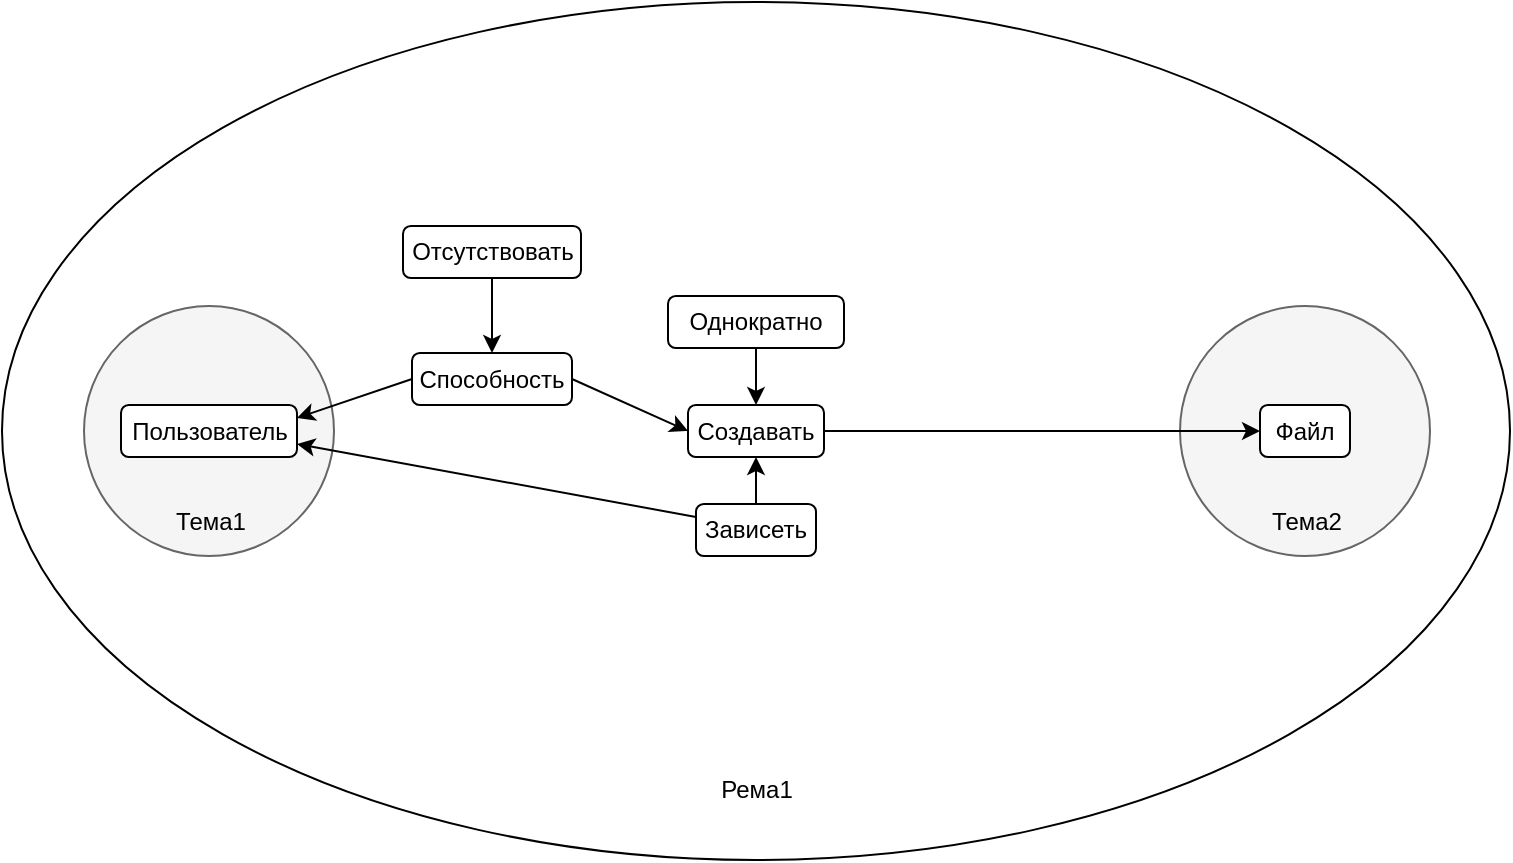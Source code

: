 <mxfile version="12.9.11" type="github">
  <diagram id="xKfU0i_M98cgjOJH_EFo" name="Page-1">
    <mxGraphModel dx="782" dy="437" grid="0" gridSize="10" guides="1" tooltips="1" connect="1" arrows="1" fold="1" page="1" pageScale="1" pageWidth="1169" pageHeight="827" math="0" shadow="0">
      <root>
        <mxCell id="0" />
        <mxCell id="1" parent="0" />
        <mxCell id="J8lNgiGQbVxlIm6GD1Gz-1" value="" style="ellipse;whiteSpace=wrap;html=1;" vertex="1" parent="1">
          <mxGeometry x="31" y="11" width="754" height="429" as="geometry" />
        </mxCell>
        <mxCell id="J8lNgiGQbVxlIm6GD1Gz-2" value="" style="ellipse;whiteSpace=wrap;html=1;aspect=fixed;fillColor=#f5f5f5;strokeColor=#666666;fontColor=#333333;" vertex="1" parent="J8lNgiGQbVxlIm6GD1Gz-1">
          <mxGeometry x="41" y="152" width="125" height="125" as="geometry" />
        </mxCell>
        <mxCell id="J8lNgiGQbVxlIm6GD1Gz-3" value="Тема1" style="text;html=1;align=center;verticalAlign=middle;resizable=0;points=[];autosize=1;" vertex="1" parent="J8lNgiGQbVxlIm6GD1Gz-1">
          <mxGeometry x="81" y="251" width="45" height="18" as="geometry" />
        </mxCell>
        <mxCell id="J8lNgiGQbVxlIm6GD1Gz-4" value="Пользователь" style="rounded=1;whiteSpace=wrap;html=1;" vertex="1" parent="J8lNgiGQbVxlIm6GD1Gz-1">
          <mxGeometry x="59.5" y="201.5" width="88" height="26" as="geometry" />
        </mxCell>
        <mxCell id="J8lNgiGQbVxlIm6GD1Gz-7" value="" style="ellipse;whiteSpace=wrap;html=1;aspect=fixed;fillColor=#f5f5f5;strokeColor=#666666;fontColor=#333333;" vertex="1" parent="J8lNgiGQbVxlIm6GD1Gz-1">
          <mxGeometry x="589" y="152" width="125" height="125" as="geometry" />
        </mxCell>
        <mxCell id="J8lNgiGQbVxlIm6GD1Gz-6" value="Тема2" style="text;html=1;align=center;verticalAlign=middle;resizable=0;points=[];autosize=1;" vertex="1" parent="J8lNgiGQbVxlIm6GD1Gz-1">
          <mxGeometry x="629" y="251" width="45" height="18" as="geometry" />
        </mxCell>
        <mxCell id="J8lNgiGQbVxlIm6GD1Gz-8" value="Файл" style="rounded=1;whiteSpace=wrap;html=1;" vertex="1" parent="J8lNgiGQbVxlIm6GD1Gz-1">
          <mxGeometry x="629" y="201.5" width="45" height="26" as="geometry" />
        </mxCell>
        <mxCell id="J8lNgiGQbVxlIm6GD1Gz-17" style="edgeStyle=none;rounded=0;orthogonalLoop=1;jettySize=auto;html=1;exitX=1;exitY=0.5;exitDx=0;exitDy=0;entryX=0;entryY=0.5;entryDx=0;entryDy=0;" edge="1" parent="J8lNgiGQbVxlIm6GD1Gz-1" source="J8lNgiGQbVxlIm6GD1Gz-10" target="J8lNgiGQbVxlIm6GD1Gz-8">
          <mxGeometry relative="1" as="geometry" />
        </mxCell>
        <mxCell id="J8lNgiGQbVxlIm6GD1Gz-10" value="Создавать" style="rounded=1;whiteSpace=wrap;html=1;" vertex="1" parent="J8lNgiGQbVxlIm6GD1Gz-1">
          <mxGeometry x="343" y="201.5" width="68" height="26" as="geometry" />
        </mxCell>
        <mxCell id="J8lNgiGQbVxlIm6GD1Gz-16" style="edgeStyle=none;rounded=0;orthogonalLoop=1;jettySize=auto;html=1;exitX=0.5;exitY=1;exitDx=0;exitDy=0;entryX=0.5;entryY=0;entryDx=0;entryDy=0;" edge="1" parent="J8lNgiGQbVxlIm6GD1Gz-1" source="J8lNgiGQbVxlIm6GD1Gz-11" target="J8lNgiGQbVxlIm6GD1Gz-10">
          <mxGeometry relative="1" as="geometry" />
        </mxCell>
        <mxCell id="J8lNgiGQbVxlIm6GD1Gz-11" value="Однократно" style="rounded=1;whiteSpace=wrap;html=1;" vertex="1" parent="J8lNgiGQbVxlIm6GD1Gz-1">
          <mxGeometry x="333" y="147" width="88" height="26" as="geometry" />
        </mxCell>
        <mxCell id="J8lNgiGQbVxlIm6GD1Gz-14" style="rounded=0;orthogonalLoop=1;jettySize=auto;html=1;exitX=0;exitY=0.25;exitDx=0;exitDy=0;entryX=1;entryY=0.75;entryDx=0;entryDy=0;" edge="1" parent="J8lNgiGQbVxlIm6GD1Gz-1" source="J8lNgiGQbVxlIm6GD1Gz-13" target="J8lNgiGQbVxlIm6GD1Gz-4">
          <mxGeometry relative="1" as="geometry" />
        </mxCell>
        <mxCell id="J8lNgiGQbVxlIm6GD1Gz-15" style="edgeStyle=none;rounded=0;orthogonalLoop=1;jettySize=auto;html=1;exitX=0.5;exitY=0;exitDx=0;exitDy=0;entryX=0.5;entryY=1;entryDx=0;entryDy=0;" edge="1" parent="J8lNgiGQbVxlIm6GD1Gz-1" source="J8lNgiGQbVxlIm6GD1Gz-13" target="J8lNgiGQbVxlIm6GD1Gz-10">
          <mxGeometry relative="1" as="geometry" />
        </mxCell>
        <mxCell id="J8lNgiGQbVxlIm6GD1Gz-13" value="Зависеть" style="rounded=1;whiteSpace=wrap;html=1;" vertex="1" parent="J8lNgiGQbVxlIm6GD1Gz-1">
          <mxGeometry x="347" y="251" width="60" height="26" as="geometry" />
        </mxCell>
        <mxCell id="J8lNgiGQbVxlIm6GD1Gz-18" value="Рема1" style="text;html=1;align=center;verticalAlign=middle;resizable=0;points=[];autosize=1;" vertex="1" parent="J8lNgiGQbVxlIm6GD1Gz-1">
          <mxGeometry x="354" y="385" width="46" height="18" as="geometry" />
        </mxCell>
        <mxCell id="J8lNgiGQbVxlIm6GD1Gz-23" style="edgeStyle=none;rounded=0;orthogonalLoop=1;jettySize=auto;html=1;exitX=0;exitY=0.5;exitDx=0;exitDy=0;entryX=1;entryY=0.25;entryDx=0;entryDy=0;" edge="1" parent="J8lNgiGQbVxlIm6GD1Gz-1" source="J8lNgiGQbVxlIm6GD1Gz-20" target="J8lNgiGQbVxlIm6GD1Gz-4">
          <mxGeometry relative="1" as="geometry" />
        </mxCell>
        <mxCell id="J8lNgiGQbVxlIm6GD1Gz-24" style="edgeStyle=none;rounded=0;orthogonalLoop=1;jettySize=auto;html=1;exitX=1;exitY=0.5;exitDx=0;exitDy=0;entryX=0;entryY=0.5;entryDx=0;entryDy=0;" edge="1" parent="J8lNgiGQbVxlIm6GD1Gz-1" source="J8lNgiGQbVxlIm6GD1Gz-20" target="J8lNgiGQbVxlIm6GD1Gz-10">
          <mxGeometry relative="1" as="geometry" />
        </mxCell>
        <mxCell id="J8lNgiGQbVxlIm6GD1Gz-20" value="Способность" style="rounded=1;whiteSpace=wrap;html=1;" vertex="1" parent="J8lNgiGQbVxlIm6GD1Gz-1">
          <mxGeometry x="205" y="175.5" width="80" height="26" as="geometry" />
        </mxCell>
        <mxCell id="J8lNgiGQbVxlIm6GD1Gz-22" style="edgeStyle=none;rounded=0;orthogonalLoop=1;jettySize=auto;html=1;exitX=0.5;exitY=1;exitDx=0;exitDy=0;entryX=0.5;entryY=0;entryDx=0;entryDy=0;" edge="1" parent="J8lNgiGQbVxlIm6GD1Gz-1" source="J8lNgiGQbVxlIm6GD1Gz-21" target="J8lNgiGQbVxlIm6GD1Gz-20">
          <mxGeometry relative="1" as="geometry" />
        </mxCell>
        <mxCell id="J8lNgiGQbVxlIm6GD1Gz-21" value="Отсутствовать" style="rounded=1;whiteSpace=wrap;html=1;" vertex="1" parent="J8lNgiGQbVxlIm6GD1Gz-1">
          <mxGeometry x="200.5" y="112" width="89" height="26" as="geometry" />
        </mxCell>
      </root>
    </mxGraphModel>
  </diagram>
</mxfile>
